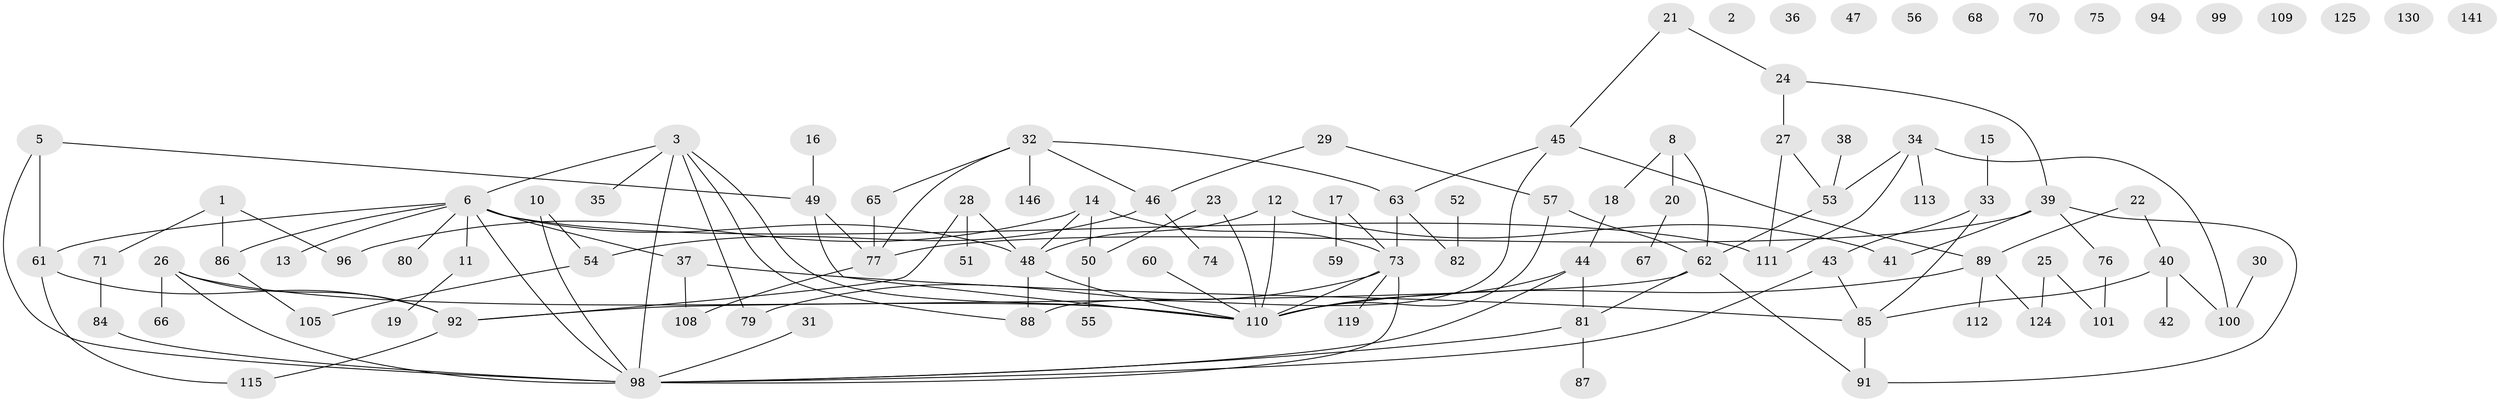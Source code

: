 // original degree distribution, {4: 0.10273972602739725, 0: 0.0821917808219178, 1: 0.2602739726027397, 3: 0.18493150684931506, 2: 0.2534246575342466, 5: 0.08904109589041095, 7: 0.00684931506849315, 6: 0.0136986301369863, 9: 0.00684931506849315}
// Generated by graph-tools (version 1.1) at 2025/16/03/04/25 18:16:33]
// undirected, 102 vertices, 129 edges
graph export_dot {
graph [start="1"]
  node [color=gray90,style=filled];
  1 [super="+4"];
  2;
  3 [super="+95"];
  5 [super="+106"];
  6 [super="+9+7+58"];
  8 [super="+121"];
  10;
  11;
  12;
  13;
  14;
  15;
  16;
  17;
  18;
  19;
  20;
  21;
  22;
  23;
  24;
  25;
  26 [super="+140"];
  27;
  28;
  29;
  30;
  31;
  32;
  33;
  34 [super="+93"];
  35;
  36;
  37;
  38;
  39 [super="+69"];
  40;
  41;
  42;
  43;
  44 [super="+104"];
  45 [super="+132"];
  46 [super="+134+131"];
  47;
  48 [super="+128"];
  49;
  50;
  51;
  52;
  53 [super="+103"];
  54;
  55;
  56;
  57 [super="+90"];
  59 [super="+72"];
  60;
  61;
  62 [super="+135"];
  63 [super="+64"];
  65;
  66;
  67;
  68;
  70;
  71 [super="+78"];
  73;
  74;
  75;
  76;
  77;
  79 [super="+97"];
  80;
  81;
  82;
  84 [super="+138"];
  85 [super="+114"];
  86;
  87;
  88;
  89 [super="+107"];
  91;
  92 [super="+102"];
  94;
  96;
  98 [super="+120"];
  99;
  100;
  101;
  105 [super="+127"];
  108;
  109;
  110 [super="+118"];
  111;
  112;
  113;
  115 [super="+137+145"];
  119;
  124;
  125 [super="+144"];
  130;
  141;
  146;
  1 -- 71;
  1 -- 86;
  1 -- 96;
  3 -- 88;
  3 -- 79;
  3 -- 35;
  3 -- 110;
  3 -- 98;
  3 -- 6;
  5 -- 61;
  5 -- 49;
  5 -- 98;
  6 -- 86;
  6 -- 13;
  6 -- 80;
  6 -- 48;
  6 -- 37;
  6 -- 98;
  6 -- 11;
  6 -- 61;
  6 -- 111;
  8 -- 20;
  8 -- 62;
  8 -- 18;
  10 -- 54;
  10 -- 98;
  11 -- 19;
  12 -- 41;
  12 -- 110;
  12 -- 48;
  14 -- 48;
  14 -- 50;
  14 -- 73;
  14 -- 96;
  15 -- 33;
  16 -- 49;
  17 -- 59;
  17 -- 73;
  18 -- 44;
  20 -- 67;
  21 -- 24;
  21 -- 45;
  22 -- 40;
  22 -- 89;
  23 -- 50;
  23 -- 110;
  24 -- 27;
  24 -- 39;
  25 -- 101;
  25 -- 124;
  26 -- 66;
  26 -- 110;
  26 -- 92;
  26 -- 98;
  27 -- 111;
  27 -- 53;
  28 -- 48;
  28 -- 51;
  28 -- 92;
  29 -- 46;
  29 -- 57;
  30 -- 100;
  31 -- 98;
  32 -- 46;
  32 -- 63;
  32 -- 65;
  32 -- 77;
  32 -- 146;
  33 -- 43;
  33 -- 85;
  34 -- 113;
  34 -- 100;
  34 -- 53;
  34 -- 111;
  37 -- 108;
  37 -- 85;
  38 -- 53;
  39 -- 41;
  39 -- 77;
  39 -- 91;
  39 -- 76;
  40 -- 42;
  40 -- 85;
  40 -- 100;
  43 -- 85;
  43 -- 98;
  44 -- 81;
  44 -- 110;
  44 -- 98;
  45 -- 88;
  45 -- 89;
  45 -- 63;
  46 -- 74;
  46 -- 54;
  48 -- 88;
  48 -- 110;
  49 -- 77;
  49 -- 110;
  50 -- 55;
  52 -- 82;
  53 -- 62;
  54 -- 105;
  57 -- 110;
  57 -- 62;
  60 -- 110;
  61 -- 92;
  61 -- 115;
  62 -- 81;
  62 -- 91;
  62 -- 92;
  63 -- 73;
  63 -- 82;
  65 -- 77;
  71 -- 84;
  73 -- 110;
  73 -- 119;
  73 -- 79;
  73 -- 98;
  76 -- 101;
  77 -- 108;
  81 -- 87;
  81 -- 98;
  84 -- 98;
  85 -- 91;
  86 -- 105;
  89 -- 112;
  89 -- 124;
  89 -- 110;
  92 -- 115;
}
